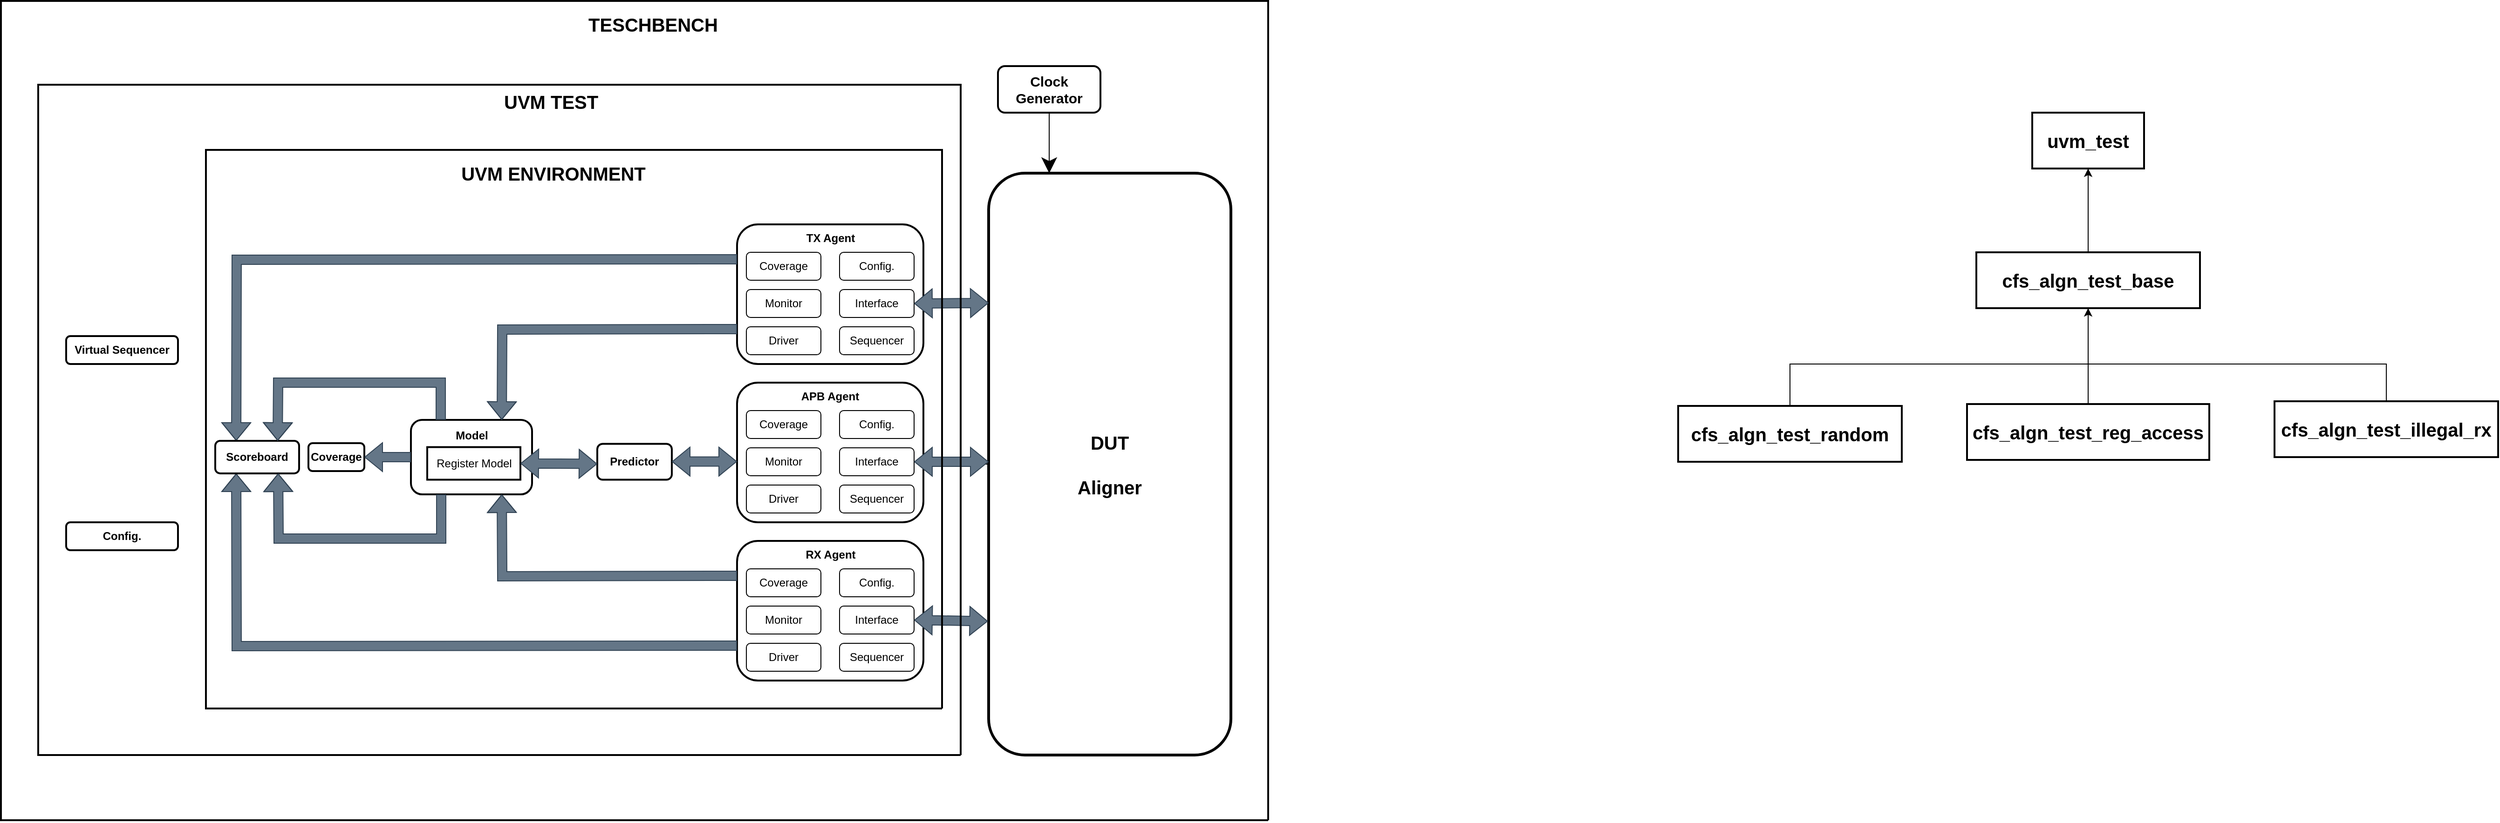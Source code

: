 <mxfile version="28.1.2">
  <diagram name="Page-1" id="d09i-FvGpK7I-06Naf2z">
    <mxGraphModel dx="3565" dy="1995" grid="1" gridSize="10" guides="1" tooltips="1" connect="1" arrows="1" fold="1" page="1" pageScale="1" pageWidth="1700" pageHeight="1100" math="0" shadow="0">
      <root>
        <mxCell id="0" />
        <mxCell id="1" parent="0" />
        <mxCell id="IxgDzOvlVStUuDyqr5QU-64" value="&lt;b&gt;&lt;font style=&quot;font-size: 20px;&quot;&gt;TESCHBENCH&lt;/font&gt;&lt;/b&gt;" style="text;html=1;align=center;verticalAlign=middle;whiteSpace=wrap;rounded=0;" parent="1" vertex="1">
          <mxGeometry x="880" y="180" width="60" height="30" as="geometry" />
        </mxCell>
        <mxCell id="IxgDzOvlVStUuDyqr5QU-65" value="" style="edgeStyle=orthogonalEdgeStyle;rounded=0;orthogonalLoop=1;jettySize=auto;html=1;" parent="1" source="IxgDzOvlVStUuDyqr5QU-66" target="IxgDzOvlVStUuDyqr5QU-81" edge="1">
          <mxGeometry relative="1" as="geometry" />
        </mxCell>
        <mxCell id="IxgDzOvlVStUuDyqr5QU-66" value="&lt;font style=&quot;font-size: 20px;&quot;&gt;&lt;b&gt;DUT&lt;br&gt;&lt;br&gt;Aligner&lt;/b&gt;&lt;/font&gt;" style="rounded=1;whiteSpace=wrap;html=1;strokeWidth=3;" parent="1" vertex="1">
          <mxGeometry x="1270" y="355" width="260" height="625" as="geometry" />
        </mxCell>
        <mxCell id="IxgDzOvlVStUuDyqr5QU-67" value="" style="rounded=1;whiteSpace=wrap;html=1;strokeWidth=2;" parent="1" vertex="1">
          <mxGeometry x="1000" y="410" width="200" height="150" as="geometry" />
        </mxCell>
        <mxCell id="IxgDzOvlVStUuDyqr5QU-68" value="Sequencer" style="rounded=1;whiteSpace=wrap;html=1;" parent="1" vertex="1">
          <mxGeometry x="1110" y="520" width="80" height="30" as="geometry" />
        </mxCell>
        <mxCell id="IxgDzOvlVStUuDyqr5QU-69" value="Driver" style="rounded=1;whiteSpace=wrap;html=1;" parent="1" vertex="1">
          <mxGeometry x="1010" y="520" width="80" height="30" as="geometry" />
        </mxCell>
        <mxCell id="IxgDzOvlVStUuDyqr5QU-70" value="Monitor" style="rounded=1;whiteSpace=wrap;html=1;" parent="1" vertex="1">
          <mxGeometry x="1010" y="480" width="80" height="30" as="geometry" />
        </mxCell>
        <mxCell id="IxgDzOvlVStUuDyqr5QU-71" value="Coverage" style="rounded=1;whiteSpace=wrap;html=1;" parent="1" vertex="1">
          <mxGeometry x="1010" y="440" width="80" height="30" as="geometry" />
        </mxCell>
        <mxCell id="IxgDzOvlVStUuDyqr5QU-72" value="Config." style="rounded=1;whiteSpace=wrap;html=1;" parent="1" vertex="1">
          <mxGeometry x="1110" y="440" width="80" height="30" as="geometry" />
        </mxCell>
        <mxCell id="IxgDzOvlVStUuDyqr5QU-73" value="Interface" style="rounded=1;whiteSpace=wrap;html=1;" parent="1" vertex="1">
          <mxGeometry x="1110" y="480" width="80" height="30" as="geometry" />
        </mxCell>
        <mxCell id="IxgDzOvlVStUuDyqr5QU-74" value="" style="rounded=1;whiteSpace=wrap;html=1;strokeWidth=2;" parent="1" vertex="1">
          <mxGeometry x="1000" y="580" width="200" height="150" as="geometry" />
        </mxCell>
        <mxCell id="IxgDzOvlVStUuDyqr5QU-75" value="Sequencer" style="rounded=1;whiteSpace=wrap;html=1;" parent="1" vertex="1">
          <mxGeometry x="1110" y="690" width="80" height="30" as="geometry" />
        </mxCell>
        <mxCell id="IxgDzOvlVStUuDyqr5QU-76" value="&lt;b&gt;TX Agent&lt;/b&gt;" style="text;html=1;align=center;verticalAlign=middle;whiteSpace=wrap;rounded=0;" parent="1" vertex="1">
          <mxGeometry x="1062.5" y="410" width="75" height="30" as="geometry" />
        </mxCell>
        <mxCell id="IxgDzOvlVStUuDyqr5QU-77" value="Driver" style="rounded=1;whiteSpace=wrap;html=1;" parent="1" vertex="1">
          <mxGeometry x="1010" y="690" width="80" height="30" as="geometry" />
        </mxCell>
        <mxCell id="IxgDzOvlVStUuDyqr5QU-78" value="Monitor" style="rounded=1;whiteSpace=wrap;html=1;" parent="1" vertex="1">
          <mxGeometry x="1010" y="650" width="80" height="30" as="geometry" />
        </mxCell>
        <mxCell id="IxgDzOvlVStUuDyqr5QU-79" value="Coverage" style="rounded=1;whiteSpace=wrap;html=1;" parent="1" vertex="1">
          <mxGeometry x="1010" y="610" width="80" height="30" as="geometry" />
        </mxCell>
        <mxCell id="IxgDzOvlVStUuDyqr5QU-80" value="Config." style="rounded=1;whiteSpace=wrap;html=1;" parent="1" vertex="1">
          <mxGeometry x="1110" y="610" width="80" height="30" as="geometry" />
        </mxCell>
        <mxCell id="IxgDzOvlVStUuDyqr5QU-81" value="Interface" style="rounded=1;whiteSpace=wrap;html=1;" parent="1" vertex="1">
          <mxGeometry x="1110" y="650" width="80" height="30" as="geometry" />
        </mxCell>
        <mxCell id="IxgDzOvlVStUuDyqr5QU-82" value="" style="rounded=1;whiteSpace=wrap;html=1;strokeWidth=2;" parent="1" vertex="1">
          <mxGeometry x="1000" y="750" width="200" height="150" as="geometry" />
        </mxCell>
        <mxCell id="IxgDzOvlVStUuDyqr5QU-83" value="Sequencer" style="rounded=1;whiteSpace=wrap;html=1;" parent="1" vertex="1">
          <mxGeometry x="1110" y="860" width="80" height="30" as="geometry" />
        </mxCell>
        <mxCell id="IxgDzOvlVStUuDyqr5QU-84" value="&lt;b&gt;RX Agent&lt;/b&gt;" style="text;html=1;align=center;verticalAlign=middle;whiteSpace=wrap;rounded=0;" parent="1" vertex="1">
          <mxGeometry x="1062.5" y="750" width="75" height="30" as="geometry" />
        </mxCell>
        <mxCell id="IxgDzOvlVStUuDyqr5QU-85" value="Driver" style="rounded=1;whiteSpace=wrap;html=1;" parent="1" vertex="1">
          <mxGeometry x="1010" y="860" width="80" height="30" as="geometry" />
        </mxCell>
        <mxCell id="IxgDzOvlVStUuDyqr5QU-86" value="Monitor" style="rounded=1;whiteSpace=wrap;html=1;" parent="1" vertex="1">
          <mxGeometry x="1010" y="820" width="80" height="30" as="geometry" />
        </mxCell>
        <mxCell id="IxgDzOvlVStUuDyqr5QU-87" value="Coverage" style="rounded=1;whiteSpace=wrap;html=1;" parent="1" vertex="1">
          <mxGeometry x="1010" y="780" width="80" height="30" as="geometry" />
        </mxCell>
        <mxCell id="IxgDzOvlVStUuDyqr5QU-88" value="Config." style="rounded=1;whiteSpace=wrap;html=1;" parent="1" vertex="1">
          <mxGeometry x="1110" y="780" width="80" height="30" as="geometry" />
        </mxCell>
        <mxCell id="IxgDzOvlVStUuDyqr5QU-89" value="Interface" style="rounded=1;whiteSpace=wrap;html=1;" parent="1" vertex="1">
          <mxGeometry x="1110" y="820" width="80" height="30" as="geometry" />
        </mxCell>
        <mxCell id="IxgDzOvlVStUuDyqr5QU-90" value="" style="shape=flexArrow;endArrow=classic;startArrow=classic;html=1;rounded=0;entryX=1;entryY=0.5;entryDx=0;entryDy=0;fillColor=#647687;strokeColor=#314354;exitX=0;exitY=0.223;exitDx=0;exitDy=0;exitPerimeter=0;" parent="1" source="IxgDzOvlVStUuDyqr5QU-66" target="IxgDzOvlVStUuDyqr5QU-73" edge="1">
          <mxGeometry width="100" height="100" relative="1" as="geometry">
            <mxPoint x="1260" y="495" as="sourcePoint" />
            <mxPoint x="970" y="550" as="targetPoint" />
          </mxGeometry>
        </mxCell>
        <mxCell id="IxgDzOvlVStUuDyqr5QU-91" value="" style="shape=flexArrow;endArrow=classic;startArrow=classic;html=1;rounded=0;entryX=1;entryY=0.5;entryDx=0;entryDy=0;fillColor=#647687;strokeColor=#314354;exitX=0;exitY=0.496;exitDx=0;exitDy=0;exitPerimeter=0;" parent="1" source="IxgDzOvlVStUuDyqr5QU-66" target="IxgDzOvlVStUuDyqr5QU-81" edge="1">
          <mxGeometry width="100" height="100" relative="1" as="geometry">
            <mxPoint x="1250" y="660" as="sourcePoint" />
            <mxPoint x="1190" y="664.8" as="targetPoint" />
          </mxGeometry>
        </mxCell>
        <mxCell id="IxgDzOvlVStUuDyqr5QU-92" value="" style="shape=flexArrow;endArrow=classic;startArrow=classic;html=1;rounded=0;fillColor=#647687;strokeColor=#314354;exitX=-0.003;exitY=0.77;exitDx=0;exitDy=0;exitPerimeter=0;entryX=1;entryY=0.5;entryDx=0;entryDy=0;" parent="1" source="IxgDzOvlVStUuDyqr5QU-66" target="IxgDzOvlVStUuDyqr5QU-89" edge="1">
          <mxGeometry width="100" height="100" relative="1" as="geometry">
            <mxPoint x="1270" y="834.5" as="sourcePoint" />
            <mxPoint x="1191" y="836" as="targetPoint" />
          </mxGeometry>
        </mxCell>
        <mxCell id="IxgDzOvlVStUuDyqr5QU-93" value="&lt;b&gt;APB Agent&lt;/b&gt;" style="text;html=1;align=center;verticalAlign=middle;whiteSpace=wrap;rounded=0;" parent="1" vertex="1">
          <mxGeometry x="1065" y="580" width="70" height="30" as="geometry" />
        </mxCell>
        <mxCell id="IxgDzOvlVStUuDyqr5QU-94" value="&lt;b&gt;Predictor&lt;/b&gt;" style="rounded=1;whiteSpace=wrap;html=1;strokeWidth=2;" parent="1" vertex="1">
          <mxGeometry x="850" y="645.75" width="80" height="38.5" as="geometry" />
        </mxCell>
        <mxCell id="IxgDzOvlVStUuDyqr5QU-95" value="" style="rounded=1;whiteSpace=wrap;html=1;strokeWidth=2;" parent="1" vertex="1">
          <mxGeometry x="650" y="620" width="130" height="80" as="geometry" />
        </mxCell>
        <mxCell id="IxgDzOvlVStUuDyqr5QU-96" value="&lt;b&gt;Model&lt;/b&gt;" style="text;html=1;align=center;verticalAlign=middle;whiteSpace=wrap;rounded=0;" parent="1" vertex="1">
          <mxGeometry x="682.5" y="623" width="65" height="27" as="geometry" />
        </mxCell>
        <mxCell id="IxgDzOvlVStUuDyqr5QU-97" value="Register Model" style="rounded=0;whiteSpace=wrap;html=1;strokeWidth=2;" parent="1" vertex="1">
          <mxGeometry x="667.5" y="649.25" width="100" height="35" as="geometry" />
        </mxCell>
        <mxCell id="IxgDzOvlVStUuDyqr5QU-98" value="" style="shape=flexArrow;endArrow=classic;startArrow=classic;html=1;rounded=0;entryX=1;entryY=0.5;entryDx=0;entryDy=0;fillColor=#647687;strokeColor=#314354;exitX=0;exitY=0.565;exitDx=0;exitDy=0;exitPerimeter=0;" parent="1" source="IxgDzOvlVStUuDyqr5QU-74" edge="1">
          <mxGeometry width="100" height="100" relative="1" as="geometry">
            <mxPoint x="990" y="665" as="sourcePoint" />
            <mxPoint x="930" y="664.82" as="targetPoint" />
          </mxGeometry>
        </mxCell>
        <mxCell id="IxgDzOvlVStUuDyqr5QU-99" value="" style="shape=flexArrow;endArrow=classic;startArrow=classic;html=1;rounded=0;fillColor=#647687;strokeColor=#314354;exitX=0;exitY=0.565;exitDx=0;exitDy=0;exitPerimeter=0;entryX=1;entryY=0.5;entryDx=0;entryDy=0;" parent="1" target="IxgDzOvlVStUuDyqr5QU-97" edge="1">
          <mxGeometry width="100" height="100" relative="1" as="geometry">
            <mxPoint x="850" y="667.31" as="sourcePoint" />
            <mxPoint x="790" y="667" as="targetPoint" />
          </mxGeometry>
        </mxCell>
        <mxCell id="IxgDzOvlVStUuDyqr5QU-100" value="" style="shape=flexArrow;endArrow=classic;html=1;rounded=0;exitX=0;exitY=0.75;exitDx=0;exitDy=0;fillColor=#647687;strokeColor=#314354;entryX=0.75;entryY=0;entryDx=0;entryDy=0;" parent="1" source="IxgDzOvlVStUuDyqr5QU-67" target="IxgDzOvlVStUuDyqr5QU-95" edge="1">
          <mxGeometry width="50" height="50" relative="1" as="geometry">
            <mxPoint x="820" y="480" as="sourcePoint" />
            <mxPoint x="760" y="600" as="targetPoint" />
            <Array as="points">
              <mxPoint x="748" y="523" />
            </Array>
          </mxGeometry>
        </mxCell>
        <mxCell id="IxgDzOvlVStUuDyqr5QU-101" value="" style="shape=flexArrow;endArrow=classic;html=1;rounded=0;exitX=0;exitY=0.25;exitDx=0;exitDy=0;entryX=0.75;entryY=1;entryDx=0;entryDy=0;fillColor=#647687;strokeColor=#314354;" parent="1" source="IxgDzOvlVStUuDyqr5QU-82" target="IxgDzOvlVStUuDyqr5QU-95" edge="1">
          <mxGeometry width="50" height="50" relative="1" as="geometry">
            <mxPoint x="935" y="820" as="sourcePoint" />
            <mxPoint x="650" y="955" as="targetPoint" />
            <Array as="points">
              <mxPoint x="748" y="788" />
            </Array>
          </mxGeometry>
        </mxCell>
        <mxCell id="IxgDzOvlVStUuDyqr5QU-102" value="" style="shape=flexArrow;endArrow=classic;html=1;rounded=0;exitX=0;exitY=0.75;exitDx=0;exitDy=0;fillColor=#647687;strokeColor=#314354;entryX=0.25;entryY=1;entryDx=0;entryDy=0;" parent="1" source="IxgDzOvlVStUuDyqr5QU-82" target="IxgDzOvlVStUuDyqr5QU-106" edge="1">
          <mxGeometry width="50" height="50" relative="1" as="geometry">
            <mxPoint x="935" y="850" as="sourcePoint" />
            <mxPoint x="490" y="680" as="targetPoint" />
            <Array as="points">
              <mxPoint x="463" y="863" />
            </Array>
          </mxGeometry>
        </mxCell>
        <mxCell id="IxgDzOvlVStUuDyqr5QU-103" value="" style="shape=flexArrow;endArrow=classic;html=1;rounded=0;exitX=0;exitY=0.25;exitDx=0;exitDy=0;fillColor=#647687;strokeColor=#314354;entryX=0.25;entryY=0;entryDx=0;entryDy=0;" parent="1" source="IxgDzOvlVStUuDyqr5QU-67" target="IxgDzOvlVStUuDyqr5QU-106" edge="1">
          <mxGeometry width="50" height="50" relative="1" as="geometry">
            <mxPoint x="930" y="470" as="sourcePoint" />
            <mxPoint x="470" y="640" as="targetPoint" />
            <Array as="points">
              <mxPoint x="463" y="448" />
            </Array>
          </mxGeometry>
        </mxCell>
        <mxCell id="IxgDzOvlVStUuDyqr5QU-104" value="&lt;b&gt;Coverage&lt;/b&gt;" style="rounded=1;whiteSpace=wrap;html=1;strokeWidth=2;" parent="1" vertex="1">
          <mxGeometry x="540" y="645" width="60" height="30" as="geometry" />
        </mxCell>
        <mxCell id="IxgDzOvlVStUuDyqr5QU-105" value="" style="shape=flexArrow;endArrow=classic;html=1;rounded=0;exitX=0;exitY=0.5;exitDx=0;exitDy=0;entryX=1;entryY=0.5;entryDx=0;entryDy=0;fillColor=#647687;strokeColor=#314354;" parent="1" source="IxgDzOvlVStUuDyqr5QU-95" target="IxgDzOvlVStUuDyqr5QU-104" edge="1">
          <mxGeometry width="50" height="50" relative="1" as="geometry">
            <mxPoint x="530" y="740" as="sourcePoint" />
            <mxPoint x="580" y="690" as="targetPoint" />
          </mxGeometry>
        </mxCell>
        <mxCell id="IxgDzOvlVStUuDyqr5QU-106" value="&lt;b&gt;Scoreboard&lt;/b&gt;" style="rounded=1;whiteSpace=wrap;html=1;strokeWidth=2;" parent="1" vertex="1">
          <mxGeometry x="440" y="642.5" width="90" height="35" as="geometry" />
        </mxCell>
        <mxCell id="IxgDzOvlVStUuDyqr5QU-107" value="" style="shape=flexArrow;endArrow=classic;html=1;rounded=0;exitX=0.25;exitY=0;exitDx=0;exitDy=0;fillColor=#647687;strokeColor=#314354;entryX=0.75;entryY=0;entryDx=0;entryDy=0;" parent="1" edge="1">
          <mxGeometry width="50" height="50" relative="1" as="geometry">
            <mxPoint x="682" y="620" as="sourcePoint" />
            <mxPoint x="507" y="642.5" as="targetPoint" />
            <Array as="points">
              <mxPoint x="682" y="580" />
              <mxPoint x="507.5" y="580" />
            </Array>
          </mxGeometry>
        </mxCell>
        <mxCell id="IxgDzOvlVStUuDyqr5QU-108" value="" style="shape=flexArrow;endArrow=classic;html=1;rounded=0;exitX=0.25;exitY=1;exitDx=0;exitDy=0;fillColor=#647687;strokeColor=#314354;entryX=0.75;entryY=1;entryDx=0;entryDy=0;" parent="1" source="IxgDzOvlVStUuDyqr5QU-95" target="IxgDzOvlVStUuDyqr5QU-106" edge="1">
          <mxGeometry width="50" height="50" relative="1" as="geometry">
            <mxPoint x="682.5" y="787.5" as="sourcePoint" />
            <mxPoint x="507.5" y="810" as="targetPoint" />
            <Array as="points">
              <mxPoint x="682.5" y="747.5" />
              <mxPoint x="508" y="747.5" />
            </Array>
          </mxGeometry>
        </mxCell>
        <mxCell id="IxgDzOvlVStUuDyqr5QU-109" value="" style="endArrow=none;html=1;rounded=0;strokeWidth=2;" parent="1" edge="1">
          <mxGeometry width="50" height="50" relative="1" as="geometry">
            <mxPoint x="1240" y="980" as="sourcePoint" />
            <mxPoint x="1240" y="980" as="targetPoint" />
            <Array as="points">
              <mxPoint x="250" y="980" />
              <mxPoint x="250" y="260" />
              <mxPoint x="1240" y="260" />
            </Array>
          </mxGeometry>
        </mxCell>
        <mxCell id="IxgDzOvlVStUuDyqr5QU-110" value="&lt;b&gt;Virtual Sequencer&lt;/b&gt;" style="rounded=1;whiteSpace=wrap;html=1;strokeWidth=2;" parent="1" vertex="1">
          <mxGeometry x="280" y="530" width="120" height="30" as="geometry" />
        </mxCell>
        <mxCell id="IxgDzOvlVStUuDyqr5QU-111" value="&lt;b&gt;Config.&lt;/b&gt;" style="rounded=1;whiteSpace=wrap;html=1;strokeWidth=2;" parent="1" vertex="1">
          <mxGeometry x="280" y="730" width="120" height="30" as="geometry" />
        </mxCell>
        <mxCell id="IxgDzOvlVStUuDyqr5QU-112" value="&lt;font style=&quot;font-size: 20px;&quot;&gt;&lt;b&gt;UVM ENVIRONMENT&lt;/b&gt;&lt;/font&gt;" style="text;html=1;align=center;verticalAlign=middle;whiteSpace=wrap;rounded=0;" parent="1" vertex="1">
          <mxGeometry x="700" y="340" width="206.25" height="30" as="geometry" />
        </mxCell>
        <mxCell id="IxgDzOvlVStUuDyqr5QU-113" value="" style="endArrow=none;html=1;rounded=0;strokeWidth=2;" parent="1" edge="1">
          <mxGeometry width="50" height="50" relative="1" as="geometry">
            <mxPoint x="1220" y="930" as="sourcePoint" />
            <mxPoint x="1220" y="930" as="targetPoint" />
            <Array as="points">
              <mxPoint x="430" y="930" />
              <mxPoint x="430" y="330" />
              <mxPoint x="1220" y="330" />
            </Array>
          </mxGeometry>
        </mxCell>
        <mxCell id="IxgDzOvlVStUuDyqr5QU-114" value="&lt;font style=&quot;font-size: 20px;&quot;&gt;&lt;b&gt;UVM TEST&lt;/b&gt;&lt;/font&gt;" style="text;whiteSpace=wrap;html=1;" parent="1" vertex="1">
          <mxGeometry x="747.5" y="260" width="230" height="50" as="geometry" />
        </mxCell>
        <mxCell id="IxgDzOvlVStUuDyqr5QU-115" value="" style="endArrow=none;html=1;rounded=0;strokeWidth=2;" parent="1" edge="1">
          <mxGeometry width="50" height="50" relative="1" as="geometry">
            <mxPoint x="1570" y="1050" as="sourcePoint" />
            <mxPoint x="1570" y="1050" as="targetPoint" />
            <Array as="points">
              <mxPoint x="210" y="1050" />
              <mxPoint x="210" y="170" />
              <mxPoint x="1570" y="170" />
            </Array>
          </mxGeometry>
        </mxCell>
        <mxCell id="IxgDzOvlVStUuDyqr5QU-116" value="&lt;font style=&quot;font-size: 15px;&quot;&gt;Clock Generator&lt;/font&gt;" style="rounded=1;whiteSpace=wrap;html=1;strokeWidth=2;fontStyle=1" parent="1" vertex="1">
          <mxGeometry x="1280" y="240" width="110" height="50" as="geometry" />
        </mxCell>
        <mxCell id="IxgDzOvlVStUuDyqr5QU-117" value="" style="endArrow=classic;html=1;rounded=0;entryX=0.25;entryY=0;entryDx=0;entryDy=0;exitX=0.5;exitY=1;exitDx=0;exitDy=0;endSize=14;" parent="1" source="IxgDzOvlVStUuDyqr5QU-116" target="IxgDzOvlVStUuDyqr5QU-66" edge="1">
          <mxGeometry width="50" height="50" relative="1" as="geometry">
            <mxPoint x="1420" y="330" as="sourcePoint" />
            <mxPoint x="1470" y="280" as="targetPoint" />
          </mxGeometry>
        </mxCell>
        <mxCell id="IxgDzOvlVStUuDyqr5QU-118" value="&lt;font style=&quot;font-size: 20px;&quot;&gt;&lt;b&gt;uvm_test&lt;/b&gt;&lt;/font&gt;" style="rounded=0;whiteSpace=wrap;html=1;strokeWidth=2;" parent="1" vertex="1">
          <mxGeometry x="2390" y="290" width="120" height="60" as="geometry" />
        </mxCell>
        <mxCell id="IxgDzOvlVStUuDyqr5QU-119" value="&lt;font style=&quot;font-size: 20px;&quot;&gt;&lt;b&gt;cfs_algn_test_base&lt;/b&gt;&lt;/font&gt;" style="rounded=0;whiteSpace=wrap;html=1;strokeWidth=2;" parent="1" vertex="1">
          <mxGeometry x="2330" y="440" width="240" height="60" as="geometry" />
        </mxCell>
        <mxCell id="IxgDzOvlVStUuDyqr5QU-120" value="" style="endArrow=classic;html=1;rounded=0;entryX=0.5;entryY=1;entryDx=0;entryDy=0;exitX=0.5;exitY=0;exitDx=0;exitDy=0;" parent="1" source="IxgDzOvlVStUuDyqr5QU-119" target="IxgDzOvlVStUuDyqr5QU-118" edge="1">
          <mxGeometry width="50" height="50" relative="1" as="geometry">
            <mxPoint x="2330" y="430" as="sourcePoint" />
            <mxPoint x="2380" y="380" as="targetPoint" />
          </mxGeometry>
        </mxCell>
        <mxCell id="IxgDzOvlVStUuDyqr5QU-121" value="&lt;font style=&quot;font-size: 20px;&quot;&gt;&lt;b&gt;cfs_algn_test_reg_access&lt;/b&gt;&lt;/font&gt;" style="rounded=0;whiteSpace=wrap;html=1;strokeWidth=2;" parent="1" vertex="1">
          <mxGeometry x="2320" y="603" width="260" height="60" as="geometry" />
        </mxCell>
        <mxCell id="IxgDzOvlVStUuDyqr5QU-122" value="&lt;font style=&quot;font-size: 20px;&quot;&gt;&lt;b&gt;cfs_algn_test_illegal_rx&lt;/b&gt;&lt;/font&gt;" style="rounded=0;whiteSpace=wrap;html=1;strokeWidth=2;" parent="1" vertex="1">
          <mxGeometry x="2650" y="600" width="240" height="60" as="geometry" />
        </mxCell>
        <mxCell id="IxgDzOvlVStUuDyqr5QU-123" value="&lt;font style=&quot;font-size: 20px;&quot;&gt;&lt;b&gt;cfs_algn_test_random&lt;/b&gt;&lt;/font&gt;" style="rounded=0;whiteSpace=wrap;html=1;strokeWidth=2;" parent="1" vertex="1">
          <mxGeometry x="2010" y="605" width="240" height="60" as="geometry" />
        </mxCell>
        <mxCell id="IxgDzOvlVStUuDyqr5QU-124" value="" style="endArrow=classic;html=1;rounded=0;entryX=0.5;entryY=1;entryDx=0;entryDy=0;exitX=0.5;exitY=0;exitDx=0;exitDy=0;" parent="1" source="IxgDzOvlVStUuDyqr5QU-121" target="IxgDzOvlVStUuDyqr5QU-119" edge="1">
          <mxGeometry width="50" height="50" relative="1" as="geometry">
            <mxPoint x="2320" y="570" as="sourcePoint" />
            <mxPoint x="2370" y="520" as="targetPoint" />
          </mxGeometry>
        </mxCell>
        <mxCell id="IxgDzOvlVStUuDyqr5QU-125" value="" style="endArrow=none;html=1;rounded=0;exitX=0.5;exitY=0;exitDx=0;exitDy=0;" parent="1" source="IxgDzOvlVStUuDyqr5QU-122" edge="1">
          <mxGeometry width="50" height="50" relative="1" as="geometry">
            <mxPoint x="2630" y="510" as="sourcePoint" />
            <mxPoint x="2450" y="560" as="targetPoint" />
            <Array as="points">
              <mxPoint x="2770" y="560" />
            </Array>
          </mxGeometry>
        </mxCell>
        <mxCell id="IxgDzOvlVStUuDyqr5QU-126" value="" style="endArrow=none;html=1;rounded=0;exitX=0.5;exitY=0;exitDx=0;exitDy=0;" parent="1" source="IxgDzOvlVStUuDyqr5QU-123" edge="1">
          <mxGeometry width="50" height="50" relative="1" as="geometry">
            <mxPoint x="2210" y="560" as="sourcePoint" />
            <mxPoint x="2450" y="560" as="targetPoint" />
            <Array as="points">
              <mxPoint x="2130" y="560" />
            </Array>
          </mxGeometry>
        </mxCell>
      </root>
    </mxGraphModel>
  </diagram>
</mxfile>
